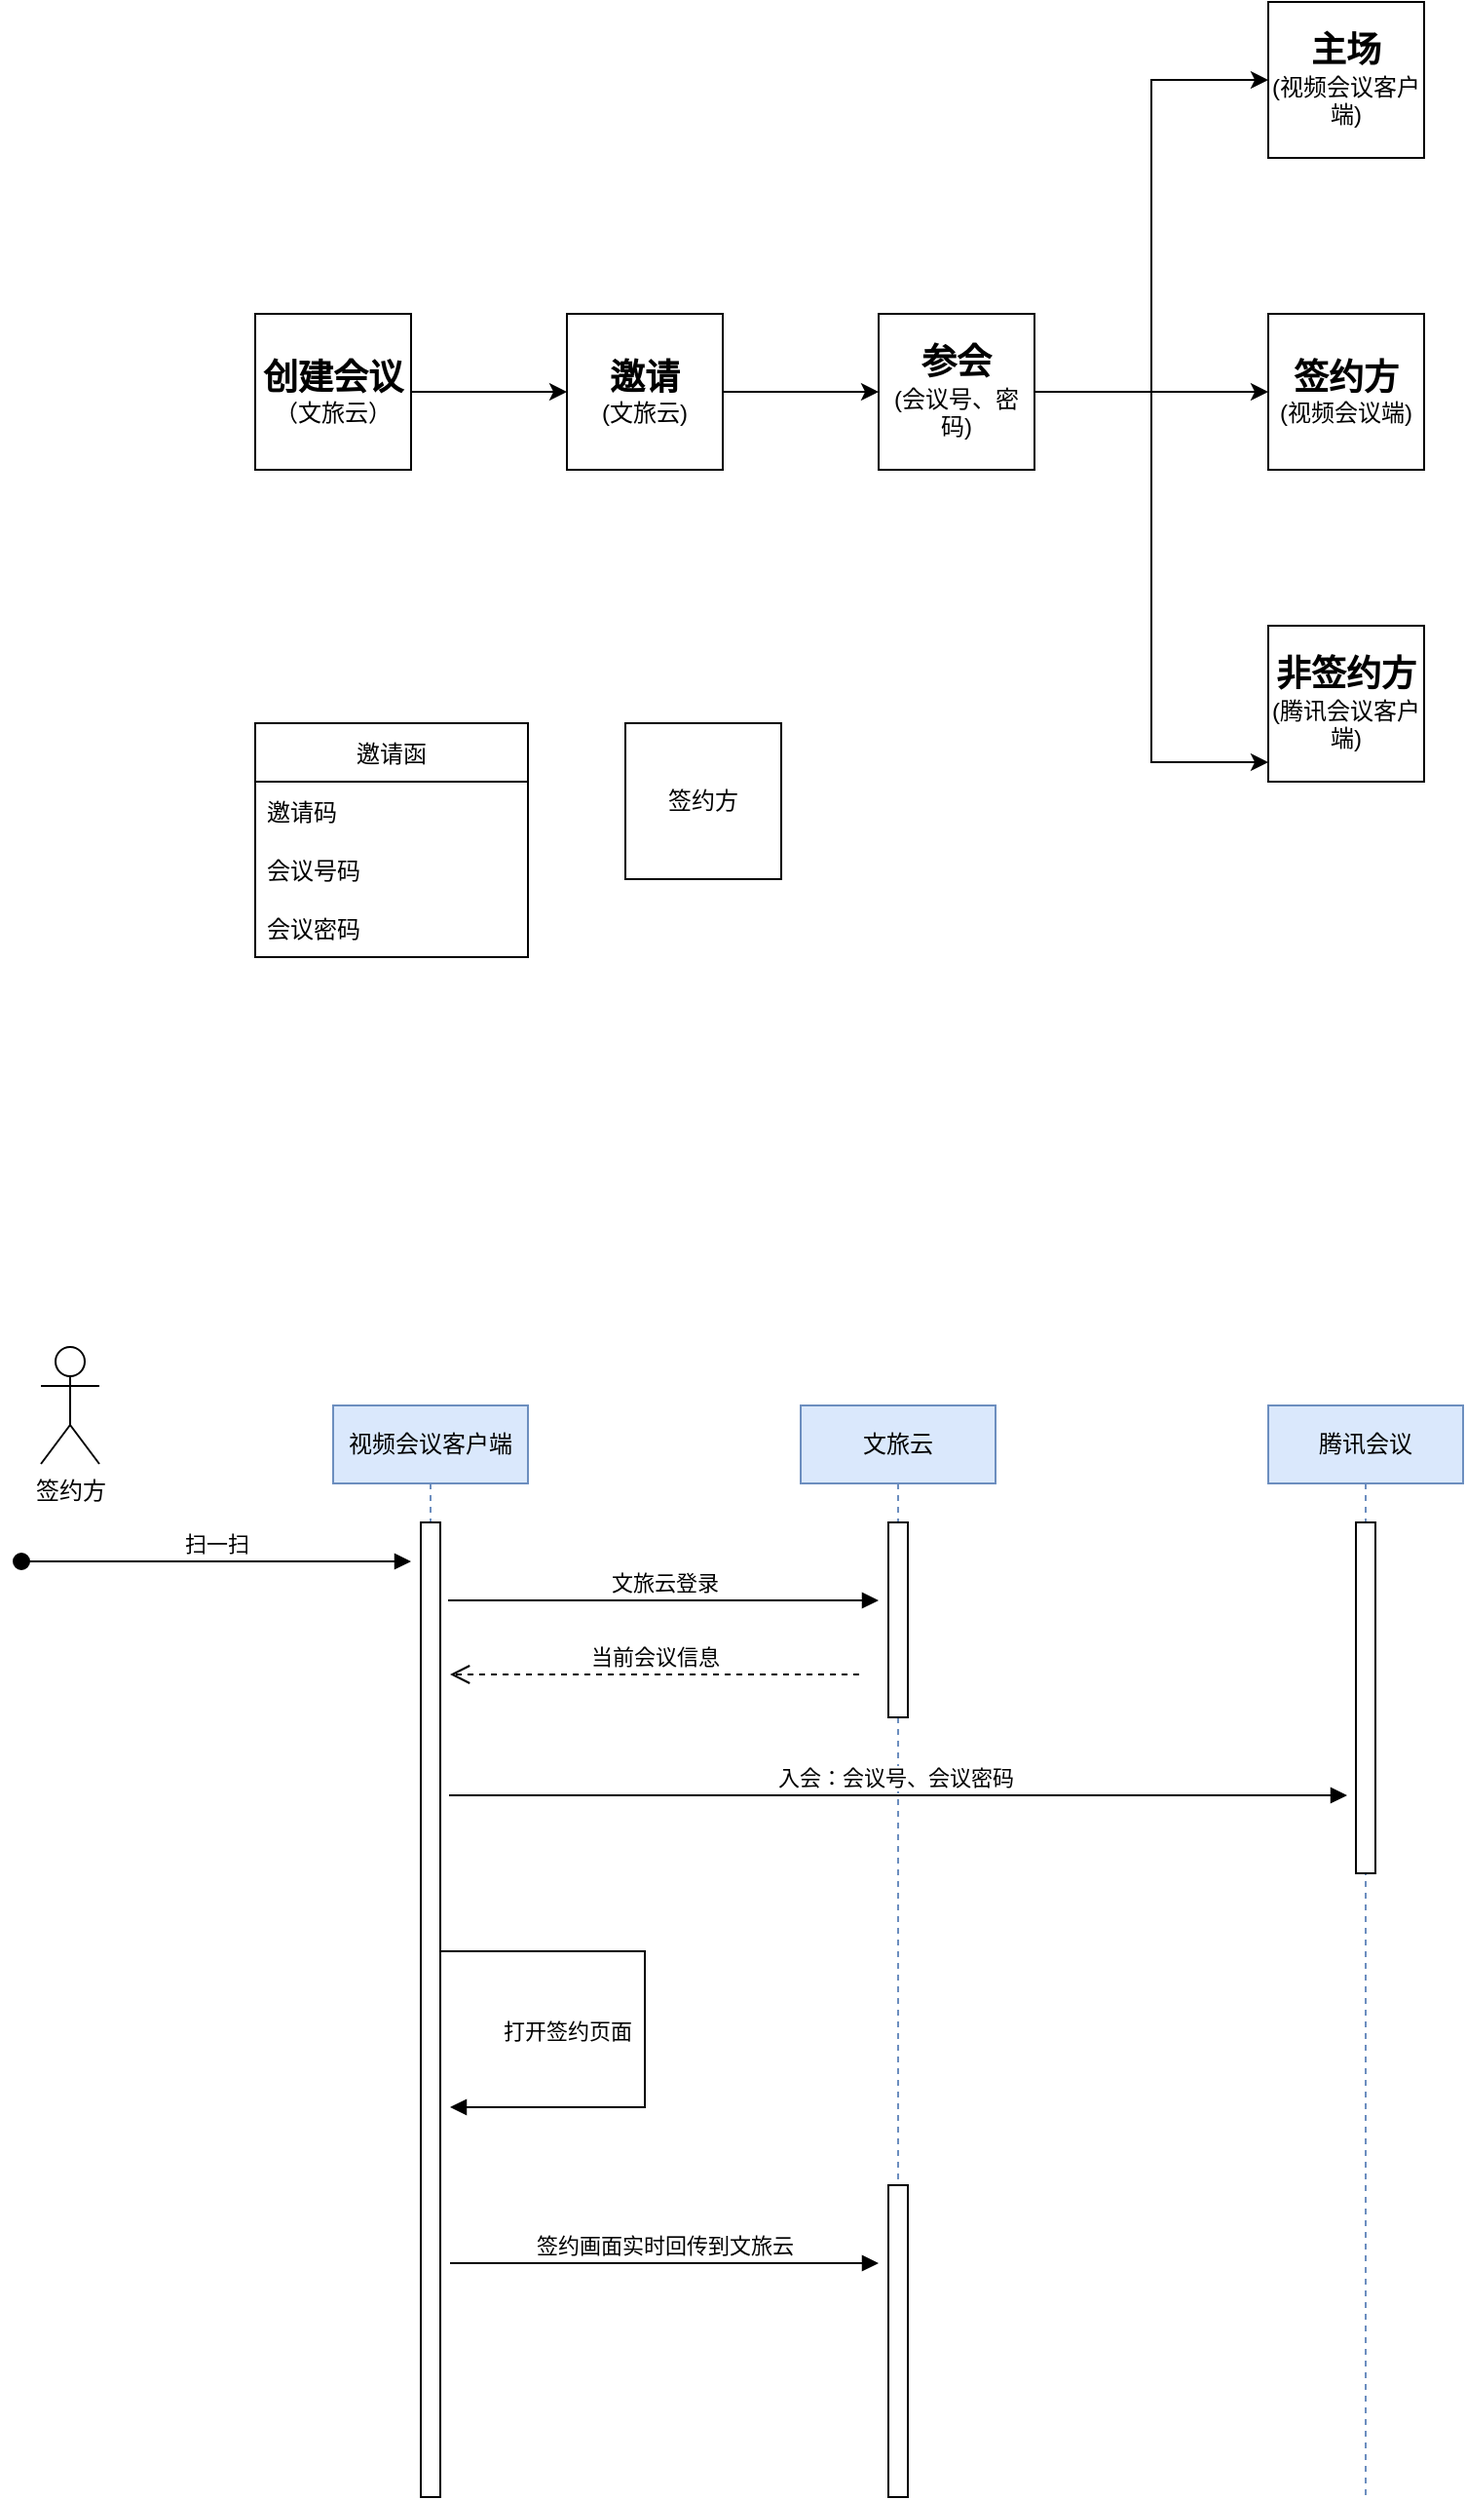 <mxfile version="17.4.3" type="github">
  <diagram id="dWDWc4EyFyWDF9khaK5P" name="第 1 页">
    <mxGraphModel dx="2249" dy="794" grid="1" gridSize="10" guides="1" tooltips="1" connect="1" arrows="1" fold="1" page="1" pageScale="1" pageWidth="827" pageHeight="1169" math="0" shadow="0">
      <root>
        <mxCell id="0" />
        <mxCell id="1" parent="0" />
        <mxCell id="IIWNN38p0S4MDQGoE7q6-3" value="" style="edgeStyle=orthogonalEdgeStyle;rounded=0;orthogonalLoop=1;jettySize=auto;html=1;" parent="1" source="IIWNN38p0S4MDQGoE7q6-1" target="IIWNN38p0S4MDQGoE7q6-2" edge="1">
          <mxGeometry relative="1" as="geometry" />
        </mxCell>
        <mxCell id="IIWNN38p0S4MDQGoE7q6-1" value="&lt;font style=&quot;font-size: 18px&quot;&gt;&lt;b&gt;创建会议&lt;/b&gt;&lt;/font&gt;&lt;br&gt;（文旅云）" style="whiteSpace=wrap;html=1;aspect=fixed;" parent="1" vertex="1">
          <mxGeometry x="40" y="200" width="80" height="80" as="geometry" />
        </mxCell>
        <mxCell id="IIWNN38p0S4MDQGoE7q6-5" value="" style="edgeStyle=orthogonalEdgeStyle;rounded=0;orthogonalLoop=1;jettySize=auto;html=1;" parent="1" source="IIWNN38p0S4MDQGoE7q6-2" target="IIWNN38p0S4MDQGoE7q6-4" edge="1">
          <mxGeometry relative="1" as="geometry" />
        </mxCell>
        <mxCell id="IIWNN38p0S4MDQGoE7q6-2" value="&lt;b&gt;&lt;font style=&quot;font-size: 18px&quot;&gt;邀请&lt;/font&gt;&lt;/b&gt;&lt;br&gt;(文旅云)" style="whiteSpace=wrap;html=1;aspect=fixed;" parent="1" vertex="1">
          <mxGeometry x="200" y="200" width="80" height="80" as="geometry" />
        </mxCell>
        <mxCell id="8NaqrrX5du8UXMS_pl1i-2" value="" style="edgeStyle=orthogonalEdgeStyle;rounded=0;orthogonalLoop=1;jettySize=auto;html=1;fontSize=18;" parent="1" source="IIWNN38p0S4MDQGoE7q6-4" target="8NaqrrX5du8UXMS_pl1i-1" edge="1">
          <mxGeometry relative="1" as="geometry">
            <Array as="points">
              <mxPoint x="500" y="240" />
              <mxPoint x="500" y="80" />
            </Array>
          </mxGeometry>
        </mxCell>
        <mxCell id="8NaqrrX5du8UXMS_pl1i-4" value="" style="edgeStyle=orthogonalEdgeStyle;rounded=0;orthogonalLoop=1;jettySize=auto;html=1;fontSize=18;" parent="1" source="IIWNN38p0S4MDQGoE7q6-4" target="8NaqrrX5du8UXMS_pl1i-3" edge="1">
          <mxGeometry relative="1" as="geometry" />
        </mxCell>
        <mxCell id="8NaqrrX5du8UXMS_pl1i-6" value="" style="edgeStyle=orthogonalEdgeStyle;rounded=0;orthogonalLoop=1;jettySize=auto;html=1;fontSize=18;" parent="1" source="IIWNN38p0S4MDQGoE7q6-4" target="8NaqrrX5du8UXMS_pl1i-5" edge="1">
          <mxGeometry relative="1" as="geometry">
            <Array as="points">
              <mxPoint x="500" y="240" />
              <mxPoint x="500" y="430" />
            </Array>
          </mxGeometry>
        </mxCell>
        <mxCell id="IIWNN38p0S4MDQGoE7q6-4" value="&lt;b&gt;&lt;font style=&quot;font-size: 18px&quot;&gt;参会&lt;/font&gt;&lt;/b&gt;&lt;br&gt;(会议号、密码)" style="whiteSpace=wrap;html=1;aspect=fixed;" parent="1" vertex="1">
          <mxGeometry x="360" y="200" width="80" height="80" as="geometry" />
        </mxCell>
        <mxCell id="8NaqrrX5du8UXMS_pl1i-1" value="&lt;span style=&quot;font-size: 18px&quot;&gt;&lt;b&gt;主场&lt;/b&gt;&lt;/span&gt;&lt;br&gt;(视频会议客户端)" style="whiteSpace=wrap;html=1;aspect=fixed;" parent="1" vertex="1">
          <mxGeometry x="560" y="40" width="80" height="80" as="geometry" />
        </mxCell>
        <mxCell id="8NaqrrX5du8UXMS_pl1i-3" value="&lt;span style=&quot;font-size: 18px&quot;&gt;&lt;b&gt;签约方&lt;/b&gt;&lt;/span&gt;&lt;br&gt;(视频会议端)" style="whiteSpace=wrap;html=1;aspect=fixed;" parent="1" vertex="1">
          <mxGeometry x="560" y="200" width="80" height="80" as="geometry" />
        </mxCell>
        <mxCell id="8NaqrrX5du8UXMS_pl1i-5" value="&lt;b&gt;&lt;font style=&quot;font-size: 18px&quot;&gt;非签约方&lt;/font&gt;&lt;/b&gt;&lt;br&gt;(腾讯会议客户端)" style="whiteSpace=wrap;html=1;aspect=fixed;" parent="1" vertex="1">
          <mxGeometry x="560" y="360" width="80" height="80" as="geometry" />
        </mxCell>
        <mxCell id="BEaddWaeXoZHOyZYiYv0-1" value="签约方" style="whiteSpace=wrap;html=1;aspect=fixed;" vertex="1" parent="1">
          <mxGeometry x="230" y="410" width="80" height="80" as="geometry" />
        </mxCell>
        <mxCell id="BEaddWaeXoZHOyZYiYv0-3" value="邀请函" style="swimlane;fontStyle=0;childLayout=stackLayout;horizontal=1;startSize=30;horizontalStack=0;resizeParent=1;resizeParentMax=0;resizeLast=0;collapsible=1;marginBottom=0;" vertex="1" parent="1">
          <mxGeometry x="40" y="410" width="140" height="120" as="geometry" />
        </mxCell>
        <mxCell id="BEaddWaeXoZHOyZYiYv0-4" value="邀请码" style="text;strokeColor=none;fillColor=none;align=left;verticalAlign=middle;spacingLeft=4;spacingRight=4;overflow=hidden;points=[[0,0.5],[1,0.5]];portConstraint=eastwest;rotatable=0;" vertex="1" parent="BEaddWaeXoZHOyZYiYv0-3">
          <mxGeometry y="30" width="140" height="30" as="geometry" />
        </mxCell>
        <mxCell id="BEaddWaeXoZHOyZYiYv0-5" value="会议号码" style="text;strokeColor=none;fillColor=none;align=left;verticalAlign=middle;spacingLeft=4;spacingRight=4;overflow=hidden;points=[[0,0.5],[1,0.5]];portConstraint=eastwest;rotatable=0;" vertex="1" parent="BEaddWaeXoZHOyZYiYv0-3">
          <mxGeometry y="60" width="140" height="30" as="geometry" />
        </mxCell>
        <mxCell id="BEaddWaeXoZHOyZYiYv0-6" value="会议密码" style="text;strokeColor=none;fillColor=none;align=left;verticalAlign=middle;spacingLeft=4;spacingRight=4;overflow=hidden;points=[[0,0.5],[1,0.5]];portConstraint=eastwest;rotatable=0;" vertex="1" parent="BEaddWaeXoZHOyZYiYv0-3">
          <mxGeometry y="90" width="140" height="30" as="geometry" />
        </mxCell>
        <mxCell id="BEaddWaeXoZHOyZYiYv0-9" value="签约方" style="shape=umlActor;verticalLabelPosition=bottom;verticalAlign=top;html=1;outlineConnect=0;" vertex="1" parent="1">
          <mxGeometry x="-70" y="730" width="30" height="60" as="geometry" />
        </mxCell>
        <mxCell id="BEaddWaeXoZHOyZYiYv0-13" value="视频会议客户端" style="shape=umlLifeline;perimeter=lifelinePerimeter;whiteSpace=wrap;html=1;container=1;collapsible=0;recursiveResize=0;outlineConnect=0;fillColor=#dae8fc;strokeColor=#6c8ebf;" vertex="1" parent="1">
          <mxGeometry x="80" y="760" width="100" height="560" as="geometry" />
        </mxCell>
        <mxCell id="BEaddWaeXoZHOyZYiYv0-11" value="" style="html=1;points=[];perimeter=orthogonalPerimeter;" vertex="1" parent="BEaddWaeXoZHOyZYiYv0-13">
          <mxGeometry x="45" y="60" width="10" height="500" as="geometry" />
        </mxCell>
        <mxCell id="BEaddWaeXoZHOyZYiYv0-38" value="签约画面实时回传到文旅云" style="html=1;verticalAlign=bottom;endArrow=block;rounded=0;" edge="1" parent="BEaddWaeXoZHOyZYiYv0-13">
          <mxGeometry width="80" relative="1" as="geometry">
            <mxPoint x="60" y="440" as="sourcePoint" />
            <mxPoint x="280" y="440" as="targetPoint" />
          </mxGeometry>
        </mxCell>
        <mxCell id="BEaddWaeXoZHOyZYiYv0-15" value="文旅云" style="shape=umlLifeline;perimeter=lifelinePerimeter;whiteSpace=wrap;html=1;container=1;collapsible=0;recursiveResize=0;outlineConnect=0;fillColor=#dae8fc;strokeColor=#6c8ebf;" vertex="1" parent="1">
          <mxGeometry x="320" y="760" width="100" height="560" as="geometry" />
        </mxCell>
        <mxCell id="BEaddWaeXoZHOyZYiYv0-16" value="" style="html=1;points=[];perimeter=orthogonalPerimeter;" vertex="1" parent="BEaddWaeXoZHOyZYiYv0-15">
          <mxGeometry x="45" y="60" width="10" height="100" as="geometry" />
        </mxCell>
        <mxCell id="BEaddWaeXoZHOyZYiYv0-40" value="" style="html=1;points=[];perimeter=orthogonalPerimeter;" vertex="1" parent="BEaddWaeXoZHOyZYiYv0-15">
          <mxGeometry x="45" y="400" width="10" height="160" as="geometry" />
        </mxCell>
        <mxCell id="BEaddWaeXoZHOyZYiYv0-17" value="腾讯会议" style="shape=umlLifeline;perimeter=lifelinePerimeter;whiteSpace=wrap;html=1;container=1;collapsible=0;recursiveResize=0;outlineConnect=0;fillColor=#dae8fc;strokeColor=#6c8ebf;" vertex="1" parent="1">
          <mxGeometry x="560" y="760" width="100" height="560" as="geometry" />
        </mxCell>
        <mxCell id="BEaddWaeXoZHOyZYiYv0-18" value="" style="html=1;points=[];perimeter=orthogonalPerimeter;" vertex="1" parent="BEaddWaeXoZHOyZYiYv0-17">
          <mxGeometry x="45" y="60" width="10" height="180" as="geometry" />
        </mxCell>
        <mxCell id="BEaddWaeXoZHOyZYiYv0-19" value="扫一扫" style="html=1;verticalAlign=bottom;startArrow=oval;startFill=1;endArrow=block;startSize=8;rounded=0;" edge="1" parent="1">
          <mxGeometry width="60" relative="1" as="geometry">
            <mxPoint x="-80" y="840" as="sourcePoint" />
            <mxPoint x="120" y="840" as="targetPoint" />
          </mxGeometry>
        </mxCell>
        <mxCell id="BEaddWaeXoZHOyZYiYv0-24" value="文旅云登录" style="html=1;verticalAlign=bottom;endArrow=block;rounded=0;" edge="1" parent="1">
          <mxGeometry width="80" relative="1" as="geometry">
            <mxPoint x="139" y="860" as="sourcePoint" />
            <mxPoint x="360" y="860" as="targetPoint" />
          </mxGeometry>
        </mxCell>
        <mxCell id="BEaddWaeXoZHOyZYiYv0-25" value="入会：会议号、会议密码&amp;nbsp;" style="html=1;verticalAlign=bottom;endArrow=block;rounded=0;" edge="1" parent="1">
          <mxGeometry width="80" relative="1" as="geometry">
            <mxPoint x="139.5" y="960" as="sourcePoint" />
            <mxPoint x="600.5" y="960" as="targetPoint" />
          </mxGeometry>
        </mxCell>
        <mxCell id="BEaddWaeXoZHOyZYiYv0-26" value="当前会议信息" style="html=1;verticalAlign=bottom;endArrow=open;dashed=1;endSize=8;rounded=0;" edge="1" parent="1">
          <mxGeometry relative="1" as="geometry">
            <mxPoint x="350" y="898" as="sourcePoint" />
            <mxPoint x="140" y="898" as="targetPoint" />
          </mxGeometry>
        </mxCell>
        <mxCell id="BEaddWaeXoZHOyZYiYv0-39" value="打开签约页面" style="html=1;verticalAlign=bottom;endArrow=block;rounded=0;" edge="1" parent="1">
          <mxGeometry x="0.579" y="-30" width="80" relative="1" as="geometry">
            <mxPoint x="135" y="1040" as="sourcePoint" />
            <mxPoint x="140" y="1120" as="targetPoint" />
            <Array as="points">
              <mxPoint x="240" y="1040" />
              <mxPoint x="240" y="1120" />
            </Array>
            <mxPoint as="offset" />
          </mxGeometry>
        </mxCell>
      </root>
    </mxGraphModel>
  </diagram>
</mxfile>
